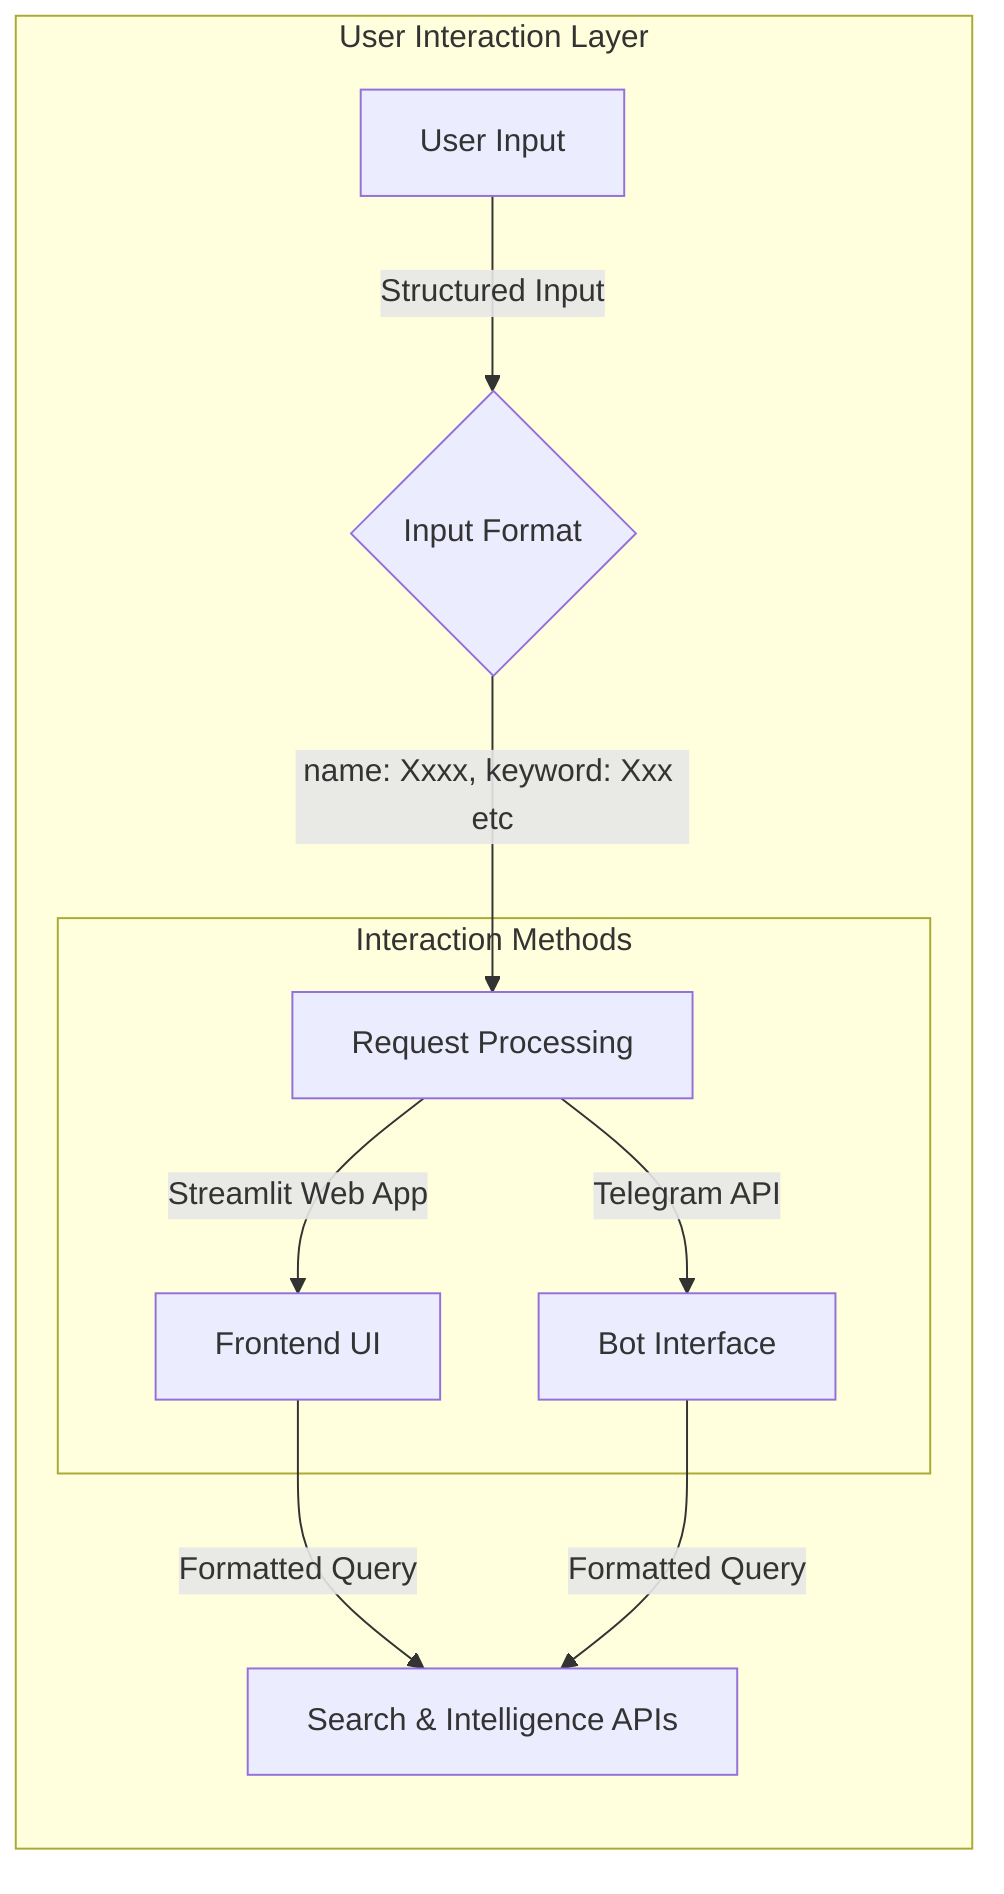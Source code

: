 graph LR
  subgraph "User Interaction Layer"
    A[User Input] -->|Structured Input| B{Input Format}
    B -->|"name: Xxxx, keyword: Xxx etc"| C[Request Processing]

    subgraph "Interaction Methods"
      C -->|Streamlit Web App| D[Frontend UI]
      C -->|Telegram API| E[Bot Interface]
    end

    D & E -->|Formatted Query| F[Search & Intelligence APIs]
  end